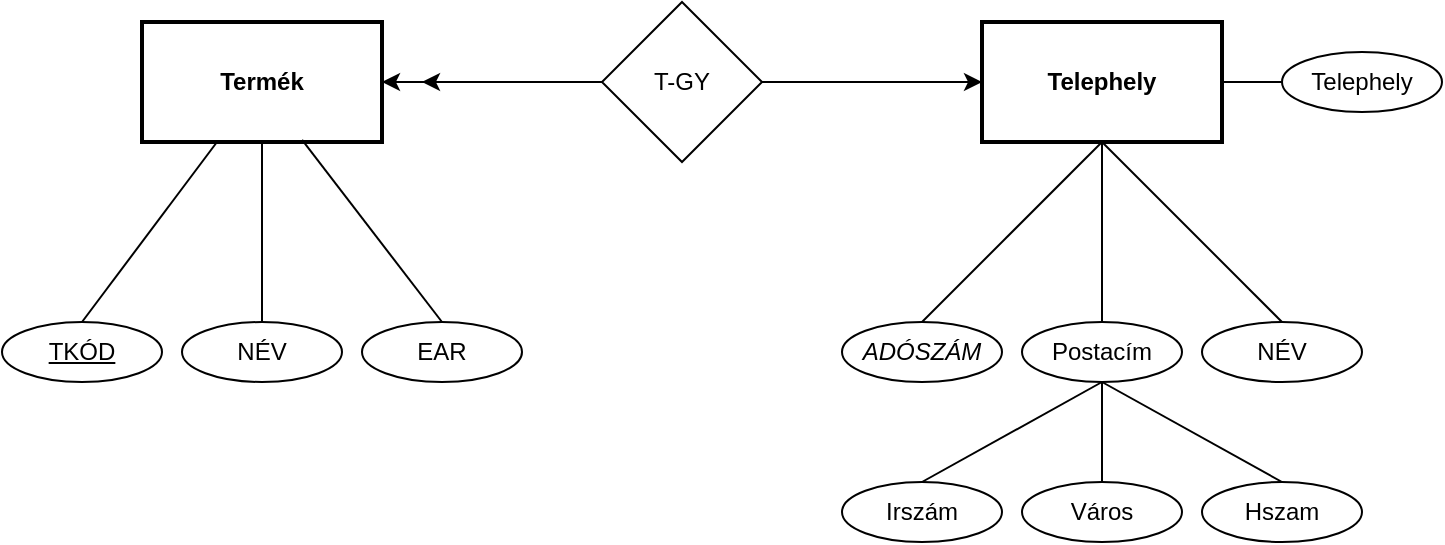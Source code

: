 <mxfile version="26.0.16">
  <diagram name="1 oldal" id="6v6tZSbkRN1Iuugm__Hn">
    <mxGraphModel dx="794" dy="457" grid="1" gridSize="10" guides="1" tooltips="1" connect="1" arrows="1" fold="1" page="1" pageScale="1" pageWidth="827" pageHeight="1169" math="0" shadow="0">
      <root>
        <mxCell id="0" />
        <mxCell id="1" parent="0" />
        <mxCell id="dRhvu17BhrYV3VOlv1lU-1" value="&lt;b&gt;Termék&lt;/b&gt;" style="rounded=0;whiteSpace=wrap;html=1;strokeWidth=2;" parent="1" vertex="1">
          <mxGeometry x="160" y="160" width="120" height="60" as="geometry" />
        </mxCell>
        <mxCell id="dRhvu17BhrYV3VOlv1lU-3" value="T-GY" style="rhombus;whiteSpace=wrap;html=1;" parent="1" vertex="1">
          <mxGeometry x="390" y="150" width="80" height="80" as="geometry" />
        </mxCell>
        <mxCell id="dRhvu17BhrYV3VOlv1lU-4" value="&lt;b&gt;Telephely&lt;/b&gt;" style="rounded=0;whiteSpace=wrap;html=1;strokeWidth=2;" parent="1" vertex="1">
          <mxGeometry x="580" y="160" width="120" height="60" as="geometry" />
        </mxCell>
        <mxCell id="dRhvu17BhrYV3VOlv1lU-5" value="&lt;u&gt;TKÓD&lt;/u&gt;" style="ellipse;whiteSpace=wrap;html=1;" parent="1" vertex="1">
          <mxGeometry x="90" y="310" width="80" height="30" as="geometry" />
        </mxCell>
        <mxCell id="dRhvu17BhrYV3VOlv1lU-6" value="NÉV" style="ellipse;whiteSpace=wrap;html=1;" parent="1" vertex="1">
          <mxGeometry x="180" y="310" width="80" height="30" as="geometry" />
        </mxCell>
        <mxCell id="dRhvu17BhrYV3VOlv1lU-7" value="EAR" style="ellipse;whiteSpace=wrap;html=1;" parent="1" vertex="1">
          <mxGeometry x="270" y="310" width="80" height="30" as="geometry" />
        </mxCell>
        <mxCell id="dRhvu17BhrYV3VOlv1lU-8" value="&lt;i&gt;ADÓSZÁM&lt;/i&gt;" style="ellipse;whiteSpace=wrap;html=1;" parent="1" vertex="1">
          <mxGeometry x="510" y="310" width="80" height="30" as="geometry" />
        </mxCell>
        <mxCell id="dRhvu17BhrYV3VOlv1lU-9" value="Postacím" style="ellipse;whiteSpace=wrap;html=1;" parent="1" vertex="1">
          <mxGeometry x="600" y="310" width="80" height="30" as="geometry" />
        </mxCell>
        <mxCell id="dRhvu17BhrYV3VOlv1lU-10" value="NÉV" style="ellipse;whiteSpace=wrap;html=1;" parent="1" vertex="1">
          <mxGeometry x="690" y="310" width="80" height="30" as="geometry" />
        </mxCell>
        <mxCell id="dRhvu17BhrYV3VOlv1lU-11" value="Irszám" style="ellipse;whiteSpace=wrap;html=1;" parent="1" vertex="1">
          <mxGeometry x="510" y="390" width="80" height="30" as="geometry" />
        </mxCell>
        <mxCell id="dRhvu17BhrYV3VOlv1lU-12" value="Város" style="ellipse;whiteSpace=wrap;html=1;" parent="1" vertex="1">
          <mxGeometry x="600" y="390" width="80" height="30" as="geometry" />
        </mxCell>
        <mxCell id="dRhvu17BhrYV3VOlv1lU-13" value="Hszam" style="ellipse;whiteSpace=wrap;html=1;" parent="1" vertex="1">
          <mxGeometry x="690" y="390" width="80" height="30" as="geometry" />
        </mxCell>
        <mxCell id="dRhvu17BhrYV3VOlv1lU-14" value="" style="endArrow=none;html=1;rounded=0;exitX=0.5;exitY=0;exitDx=0;exitDy=0;" parent="1" source="dRhvu17BhrYV3VOlv1lU-5" target="dRhvu17BhrYV3VOlv1lU-1" edge="1">
          <mxGeometry width="50" height="50" relative="1" as="geometry">
            <mxPoint x="420" y="280" as="sourcePoint" />
            <mxPoint x="190" y="230" as="targetPoint" />
          </mxGeometry>
        </mxCell>
        <mxCell id="dRhvu17BhrYV3VOlv1lU-15" value="" style="endArrow=none;html=1;rounded=0;exitX=0.5;exitY=0;exitDx=0;exitDy=0;entryX=0.5;entryY=1;entryDx=0;entryDy=0;" parent="1" source="dRhvu17BhrYV3VOlv1lU-6" target="dRhvu17BhrYV3VOlv1lU-1" edge="1">
          <mxGeometry width="50" height="50" relative="1" as="geometry">
            <mxPoint x="420" y="280" as="sourcePoint" />
            <mxPoint x="470" y="230" as="targetPoint" />
          </mxGeometry>
        </mxCell>
        <mxCell id="dRhvu17BhrYV3VOlv1lU-16" value="" style="endArrow=none;html=1;rounded=0;exitX=0.5;exitY=0;exitDx=0;exitDy=0;entryX=0.667;entryY=0.983;entryDx=0;entryDy=0;entryPerimeter=0;" parent="1" source="dRhvu17BhrYV3VOlv1lU-7" target="dRhvu17BhrYV3VOlv1lU-1" edge="1">
          <mxGeometry width="50" height="50" relative="1" as="geometry">
            <mxPoint x="420" y="280" as="sourcePoint" />
            <mxPoint x="470" y="230" as="targetPoint" />
          </mxGeometry>
        </mxCell>
        <mxCell id="dRhvu17BhrYV3VOlv1lU-17" value="" style="endArrow=none;html=1;rounded=0;exitX=0.5;exitY=0;exitDx=0;exitDy=0;" parent="1" source="dRhvu17BhrYV3VOlv1lU-8" edge="1">
          <mxGeometry width="50" height="50" relative="1" as="geometry">
            <mxPoint x="420" y="280" as="sourcePoint" />
            <mxPoint x="640" y="220" as="targetPoint" />
          </mxGeometry>
        </mxCell>
        <mxCell id="dRhvu17BhrYV3VOlv1lU-19" value="" style="endArrow=none;html=1;rounded=0;exitX=0.5;exitY=0;exitDx=0;exitDy=0;entryX=0.5;entryY=1;entryDx=0;entryDy=0;" parent="1" source="dRhvu17BhrYV3VOlv1lU-9" target="dRhvu17BhrYV3VOlv1lU-4" edge="1">
          <mxGeometry width="50" height="50" relative="1" as="geometry">
            <mxPoint x="420" y="280" as="sourcePoint" />
            <mxPoint x="470" y="230" as="targetPoint" />
          </mxGeometry>
        </mxCell>
        <mxCell id="dRhvu17BhrYV3VOlv1lU-20" value="" style="endArrow=none;html=1;rounded=0;exitX=0.5;exitY=0;exitDx=0;exitDy=0;entryX=0.5;entryY=1;entryDx=0;entryDy=0;" parent="1" source="dRhvu17BhrYV3VOlv1lU-10" target="dRhvu17BhrYV3VOlv1lU-4" edge="1">
          <mxGeometry width="50" height="50" relative="1" as="geometry">
            <mxPoint x="420" y="280" as="sourcePoint" />
            <mxPoint x="470" y="230" as="targetPoint" />
          </mxGeometry>
        </mxCell>
        <mxCell id="dRhvu17BhrYV3VOlv1lU-22" value="" style="endArrow=classic;html=1;rounded=0;exitX=1;exitY=0.5;exitDx=0;exitDy=0;entryX=0;entryY=0.5;entryDx=0;entryDy=0;" parent="1" source="dRhvu17BhrYV3VOlv1lU-3" target="dRhvu17BhrYV3VOlv1lU-4" edge="1">
          <mxGeometry width="50" height="50" relative="1" as="geometry">
            <mxPoint x="490" y="250" as="sourcePoint" />
            <mxPoint x="540" y="200" as="targetPoint" />
          </mxGeometry>
        </mxCell>
        <mxCell id="dRhvu17BhrYV3VOlv1lU-23" value="" style="endArrow=classic;html=1;rounded=0;entryX=1;entryY=0.5;entryDx=0;entryDy=0;exitX=0;exitY=0.5;exitDx=0;exitDy=0;" parent="1" source="dRhvu17BhrYV3VOlv1lU-3" target="dRhvu17BhrYV3VOlv1lU-1" edge="1">
          <mxGeometry width="50" height="50" relative="1" as="geometry">
            <mxPoint x="320" y="230" as="sourcePoint" />
            <mxPoint x="370" y="180" as="targetPoint" />
          </mxGeometry>
        </mxCell>
        <mxCell id="dRhvu17BhrYV3VOlv1lU-24" value="" style="endArrow=classic;html=1;rounded=0;exitX=0;exitY=0.5;exitDx=0;exitDy=0;" parent="1" source="dRhvu17BhrYV3VOlv1lU-3" edge="1">
          <mxGeometry width="50" height="50" relative="1" as="geometry">
            <mxPoint x="420" y="280" as="sourcePoint" />
            <mxPoint x="300" y="190" as="targetPoint" />
          </mxGeometry>
        </mxCell>
        <mxCell id="dRhvu17BhrYV3VOlv1lU-25" value="Telephely" style="ellipse;whiteSpace=wrap;html=1;" parent="1" vertex="1">
          <mxGeometry x="730" y="175" width="80" height="30" as="geometry" />
        </mxCell>
        <mxCell id="dRhvu17BhrYV3VOlv1lU-26" value="" style="endArrow=none;html=1;rounded=0;exitX=0;exitY=0.5;exitDx=0;exitDy=0;entryX=1;entryY=0.5;entryDx=0;entryDy=0;" parent="1" source="dRhvu17BhrYV3VOlv1lU-25" target="dRhvu17BhrYV3VOlv1lU-4" edge="1">
          <mxGeometry width="50" height="50" relative="1" as="geometry">
            <mxPoint x="420" y="280" as="sourcePoint" />
            <mxPoint x="470" y="230" as="targetPoint" />
          </mxGeometry>
        </mxCell>
        <mxCell id="dRhvu17BhrYV3VOlv1lU-27" value="" style="endArrow=none;html=1;rounded=0;exitX=0.5;exitY=0;exitDx=0;exitDy=0;entryX=0.5;entryY=1;entryDx=0;entryDy=0;" parent="1" source="dRhvu17BhrYV3VOlv1lU-11" target="dRhvu17BhrYV3VOlv1lU-9" edge="1">
          <mxGeometry width="50" height="50" relative="1" as="geometry">
            <mxPoint x="420" y="280" as="sourcePoint" />
            <mxPoint x="470" y="230" as="targetPoint" />
          </mxGeometry>
        </mxCell>
        <mxCell id="dRhvu17BhrYV3VOlv1lU-28" value="" style="endArrow=none;html=1;rounded=0;entryX=0.5;entryY=1;entryDx=0;entryDy=0;exitX=0.5;exitY=0;exitDx=0;exitDy=0;" parent="1" source="dRhvu17BhrYV3VOlv1lU-12" target="dRhvu17BhrYV3VOlv1lU-9" edge="1">
          <mxGeometry width="50" height="50" relative="1" as="geometry">
            <mxPoint x="630" y="400" as="sourcePoint" />
            <mxPoint x="680" y="350" as="targetPoint" />
          </mxGeometry>
        </mxCell>
        <mxCell id="dRhvu17BhrYV3VOlv1lU-29" value="" style="endArrow=none;html=1;rounded=0;entryX=0.5;entryY=1;entryDx=0;entryDy=0;exitX=0.5;exitY=0;exitDx=0;exitDy=0;" parent="1" source="dRhvu17BhrYV3VOlv1lU-13" target="dRhvu17BhrYV3VOlv1lU-9" edge="1">
          <mxGeometry width="50" height="50" relative="1" as="geometry">
            <mxPoint x="710" y="400" as="sourcePoint" />
            <mxPoint x="760" y="350" as="targetPoint" />
          </mxGeometry>
        </mxCell>
      </root>
    </mxGraphModel>
  </diagram>
</mxfile>
